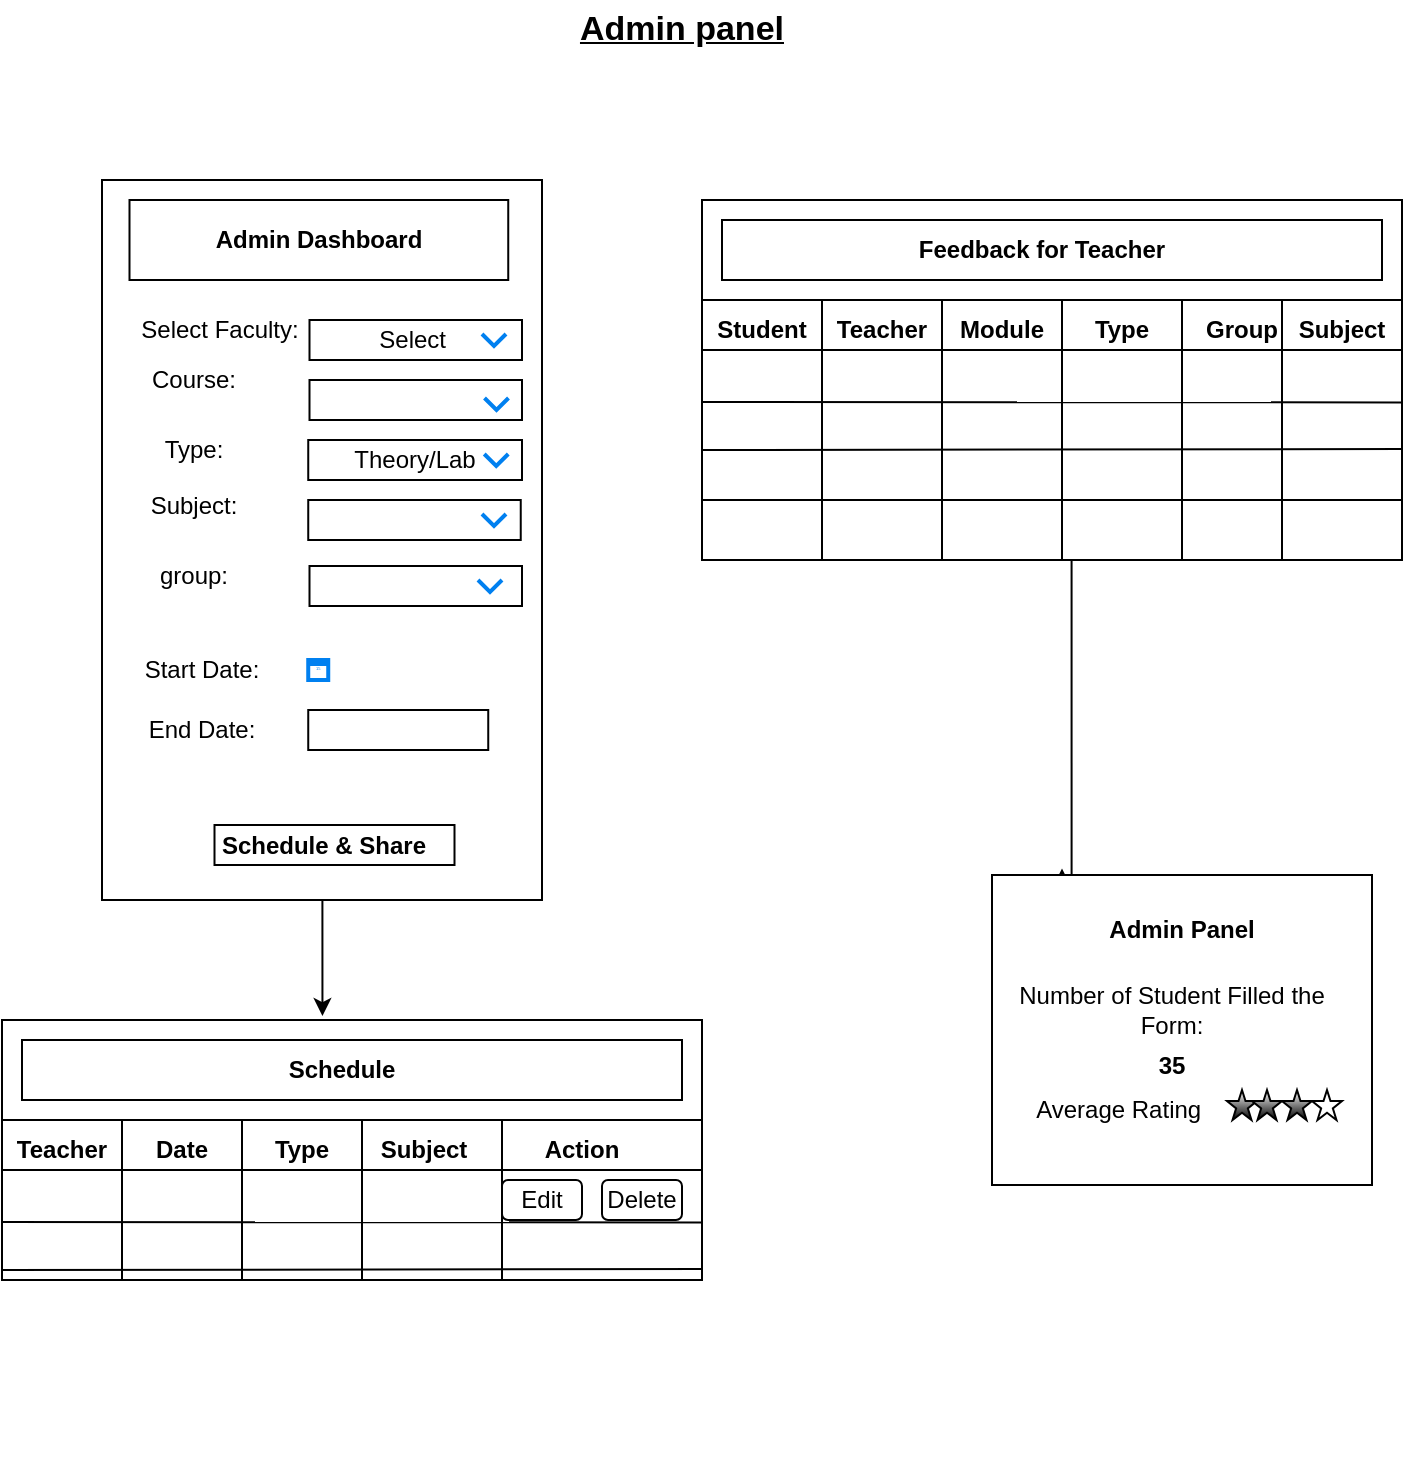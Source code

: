 <mxfile version="27.0.9">
  <diagram name="Page-1" id="Tu4kRcu06oRPLJn_oZ1z">
    <mxGraphModel dx="1036" dy="626" grid="1" gridSize="10" guides="1" tooltips="1" connect="1" arrows="1" fold="1" page="1" pageScale="1" pageWidth="850" pageHeight="1100" math="0" shadow="0">
      <root>
        <mxCell id="0" />
        <mxCell id="1" parent="0" />
        <mxCell id="CcBooAkaATKGS0y26Iw6-19" value="Admin panel" style="text;strokeColor=none;align=center;fillColor=none;html=1;verticalAlign=middle;whiteSpace=wrap;rounded=0;fontStyle=5;fontSize=17;" vertex="1" parent="1">
          <mxGeometry x="300" y="40" width="240" height="30" as="geometry" />
        </mxCell>
        <mxCell id="CcBooAkaATKGS0y26Iw6-183" value="" style="edgeStyle=orthogonalEdgeStyle;rounded=0;orthogonalLoop=1;jettySize=auto;html=1;entryX=0.481;entryY=-0.018;entryDx=0;entryDy=0;entryPerimeter=0;" edge="1" parent="1">
          <mxGeometry relative="1" as="geometry">
            <mxPoint x="190.63" y="410" as="sourcePoint" />
            <mxPoint x="240.23" y="548.02" as="targetPoint" />
            <Array as="points">
              <mxPoint x="242" y="410" />
              <mxPoint x="242" y="481" />
              <mxPoint x="240" y="481" />
            </Array>
          </mxGeometry>
        </mxCell>
        <mxCell id="CcBooAkaATKGS0y26Iw6-37" value="" style="rounded=0;whiteSpace=wrap;html=1;" vertex="1" parent="1">
          <mxGeometry x="130" y="130" width="220" height="360" as="geometry" />
        </mxCell>
        <mxCell id="CcBooAkaATKGS0y26Iw6-38" value="&lt;b&gt;Admin Dashboard&lt;/b&gt;" style="rounded=0;whiteSpace=wrap;html=1;" vertex="1" parent="1">
          <mxGeometry x="143.75" y="140" width="189.37" height="40" as="geometry" />
        </mxCell>
        <mxCell id="CcBooAkaATKGS0y26Iw6-39" value="Select Faculty:" style="text;strokeColor=none;align=center;fillColor=none;html=1;verticalAlign=middle;whiteSpace=wrap;rounded=0;" vertex="1" parent="1">
          <mxGeometry x="138.75" y="190" width="100" height="30" as="geometry" />
        </mxCell>
        <mxCell id="CcBooAkaATKGS0y26Iw6-40" value="Select&amp;nbsp;" style="rounded=0;whiteSpace=wrap;html=1;" vertex="1" parent="1">
          <mxGeometry x="233.75" y="200" width="106.25" height="20" as="geometry" />
        </mxCell>
        <mxCell id="CcBooAkaATKGS0y26Iw6-41" value="Type:" style="text;strokeColor=none;align=center;fillColor=none;html=1;verticalAlign=middle;whiteSpace=wrap;rounded=0;" vertex="1" parent="1">
          <mxGeometry x="146.25" y="250" width="60" height="30" as="geometry" />
        </mxCell>
        <mxCell id="CcBooAkaATKGS0y26Iw6-42" value="Theory/Lab" style="rounded=0;whiteSpace=wrap;html=1;" vertex="1" parent="1">
          <mxGeometry x="233.12" y="260" width="106.88" height="20" as="geometry" />
        </mxCell>
        <mxCell id="CcBooAkaATKGS0y26Iw6-43" value="" style="html=1;verticalLabelPosition=bottom;labelBackgroundColor=#ffffff;verticalAlign=top;shadow=0;dashed=0;strokeWidth=2;shape=mxgraph.ios7.misc.down;strokeColor=#0080f0;" vertex="1" parent="1">
          <mxGeometry x="320" y="207" width="12" height="6" as="geometry" />
        </mxCell>
        <mxCell id="CcBooAkaATKGS0y26Iw6-45" value="Start Date:" style="text;strokeColor=none;align=center;fillColor=none;html=1;verticalAlign=middle;whiteSpace=wrap;rounded=0;" vertex="1" parent="1">
          <mxGeometry x="150" y="360" width="60" height="30" as="geometry" />
        </mxCell>
        <mxCell id="CcBooAkaATKGS0y26Iw6-46" value="End Date:" style="text;strokeColor=none;align=center;fillColor=none;html=1;verticalAlign=middle;whiteSpace=wrap;rounded=0;" vertex="1" parent="1">
          <mxGeometry x="150" y="390" width="60" height="30" as="geometry" />
        </mxCell>
        <mxCell id="CcBooAkaATKGS0y26Iw6-50" value="" style="rounded=0;whiteSpace=wrap;html=1;" vertex="1" parent="1">
          <mxGeometry x="186.25" y="452.5" width="120" height="20" as="geometry" />
        </mxCell>
        <mxCell id="CcBooAkaATKGS0y26Iw6-51" value="Schedule &amp;amp; Share" style="text;strokeColor=none;align=center;fillColor=none;html=1;verticalAlign=middle;whiteSpace=wrap;rounded=0;fontStyle=1" vertex="1" parent="1">
          <mxGeometry x="186.25" y="447.5" width="110" height="30" as="geometry" />
        </mxCell>
        <mxCell id="CcBooAkaATKGS0y26Iw6-52" value="" style="html=1;verticalLabelPosition=bottom;align=center;labelBackgroundColor=#ffffff;verticalAlign=top;strokeWidth=2;strokeColor=#0080F0;shadow=0;dashed=0;shape=mxgraph.ios7.icons.calendar;" vertex="1" parent="1">
          <mxGeometry x="233.12" y="370" width="10" height="10" as="geometry" />
        </mxCell>
        <mxCell id="CcBooAkaATKGS0y26Iw6-53" value="" style="rounded=0;whiteSpace=wrap;html=1;" vertex="1" parent="1">
          <mxGeometry x="233.12" y="395" width="90" height="20" as="geometry" />
        </mxCell>
        <mxCell id="CcBooAkaATKGS0y26Iw6-185" value="" style="edgeStyle=orthogonalEdgeStyle;rounded=0;orthogonalLoop=1;jettySize=auto;html=1;entryX=0.159;entryY=0.011;entryDx=0;entryDy=0;entryPerimeter=0;" edge="1" parent="1">
          <mxGeometry relative="1" as="geometry">
            <mxPoint x="614.79" y="315" as="sourcePoint" />
            <mxPoint x="610" y="474.205" as="targetPoint" />
            <Array as="points">
              <mxPoint x="615" y="485" />
              <mxPoint x="610" y="485" />
            </Array>
          </mxGeometry>
        </mxCell>
        <mxCell id="CcBooAkaATKGS0y26Iw6-54" value="" style="rounded=0;whiteSpace=wrap;html=1;" vertex="1" parent="1">
          <mxGeometry x="430" y="140" width="350" height="180" as="geometry" />
        </mxCell>
        <mxCell id="CcBooAkaATKGS0y26Iw6-55" value="" style="rounded=0;whiteSpace=wrap;html=1;" vertex="1" parent="1">
          <mxGeometry x="440" y="150" width="330" height="30" as="geometry" />
        </mxCell>
        <mxCell id="CcBooAkaATKGS0y26Iw6-56" value="Feedback for Teacher" style="text;strokeColor=none;align=center;fillColor=none;html=1;verticalAlign=middle;whiteSpace=wrap;rounded=0;fontStyle=1" vertex="1" parent="1">
          <mxGeometry x="530" y="150" width="140" height="30" as="geometry" />
        </mxCell>
        <mxCell id="CcBooAkaATKGS0y26Iw6-57" value="" style="rounded=0;whiteSpace=wrap;html=1;" vertex="1" parent="1">
          <mxGeometry x="430" y="190" width="350" height="100" as="geometry" />
        </mxCell>
        <mxCell id="CcBooAkaATKGS0y26Iw6-72" value="" style="line;strokeWidth=1;rotatable=0;dashed=0;labelPosition=right;align=left;verticalAlign=middle;spacingTop=0;spacingLeft=6;points=[];portConstraint=eastwest;" vertex="1" parent="1">
          <mxGeometry x="430" y="210" width="350" height="10" as="geometry" />
        </mxCell>
        <mxCell id="CcBooAkaATKGS0y26Iw6-76" value="" style="endArrow=none;html=1;rounded=0;entryX=1;entryY=0.75;entryDx=0;entryDy=0;" edge="1" parent="1">
          <mxGeometry relative="1" as="geometry">
            <mxPoint x="430" y="265" as="sourcePoint" />
            <mxPoint x="780" y="264.5" as="targetPoint" />
          </mxGeometry>
        </mxCell>
        <mxCell id="CcBooAkaATKGS0y26Iw6-82" value="" style="endArrow=none;html=1;rounded=0;entryX=1;entryY=0.5;entryDx=0;entryDy=0;" edge="1" parent="1">
          <mxGeometry relative="1" as="geometry">
            <mxPoint x="430" y="241" as="sourcePoint" />
            <mxPoint x="780" y="241.2" as="targetPoint" />
          </mxGeometry>
        </mxCell>
        <mxCell id="CcBooAkaATKGS0y26Iw6-86" value="" style="shape=partialRectangle;whiteSpace=wrap;html=1;right=0;top=0;bottom=0;fillColor=none;routingCenterX=-0.5;" vertex="1" parent="1">
          <mxGeometry x="490" y="190" width="120" height="130" as="geometry" />
        </mxCell>
        <mxCell id="CcBooAkaATKGS0y26Iw6-87" value="" style="shape=partialRectangle;whiteSpace=wrap;html=1;top=0;bottom=0;fillColor=none;" vertex="1" parent="1">
          <mxGeometry x="550" y="190" width="120" height="130" as="geometry" />
        </mxCell>
        <mxCell id="CcBooAkaATKGS0y26Iw6-88" value="" style="shape=partialRectangle;whiteSpace=wrap;html=1;top=0;bottom=0;fillColor=none;" vertex="1" parent="1">
          <mxGeometry x="610" y="190" width="110" height="130" as="geometry" />
        </mxCell>
        <mxCell id="CcBooAkaATKGS0y26Iw6-93" value="Student" style="text;strokeColor=none;align=center;fillColor=none;html=1;verticalAlign=middle;whiteSpace=wrap;rounded=0;fontStyle=1" vertex="1" parent="1">
          <mxGeometry x="430" y="190" width="60" height="30" as="geometry" />
        </mxCell>
        <mxCell id="CcBooAkaATKGS0y26Iw6-94" value="Teacher" style="text;strokeColor=none;align=center;fillColor=none;html=1;verticalAlign=middle;whiteSpace=wrap;rounded=0;fontStyle=1" vertex="1" parent="1">
          <mxGeometry x="490" y="190" width="60" height="30" as="geometry" />
        </mxCell>
        <mxCell id="CcBooAkaATKGS0y26Iw6-95" value="Module" style="text;strokeColor=none;align=center;fillColor=none;html=1;verticalAlign=middle;whiteSpace=wrap;rounded=0;fontStyle=1" vertex="1" parent="1">
          <mxGeometry x="550" y="190" width="60" height="30" as="geometry" />
        </mxCell>
        <mxCell id="CcBooAkaATKGS0y26Iw6-96" value="Type" style="text;strokeColor=none;align=center;fillColor=none;html=1;verticalAlign=middle;whiteSpace=wrap;rounded=0;fontStyle=1" vertex="1" parent="1">
          <mxGeometry x="610" y="190" width="60" height="30" as="geometry" />
        </mxCell>
        <mxCell id="CcBooAkaATKGS0y26Iw6-97" value="Group" style="text;strokeColor=none;align=center;fillColor=none;html=1;verticalAlign=middle;whiteSpace=wrap;rounded=0;fontStyle=1" vertex="1" parent="1">
          <mxGeometry x="670" y="190" width="60" height="30" as="geometry" />
        </mxCell>
        <mxCell id="CcBooAkaATKGS0y26Iw6-98" value="Subject" style="text;strokeColor=none;align=center;fillColor=none;html=1;verticalAlign=middle;whiteSpace=wrap;rounded=0;fontStyle=1" vertex="1" parent="1">
          <mxGeometry x="720" y="190" width="60" height="30" as="geometry" />
        </mxCell>
        <mxCell id="CcBooAkaATKGS0y26Iw6-154" value="" style="rounded=1;whiteSpace=wrap;html=1;" vertex="1" parent="1">
          <mxGeometry x="286.25" y="780" width="53.75" as="geometry" />
        </mxCell>
        <mxCell id="CcBooAkaATKGS0y26Iw6-168" value="" style="rounded=0;whiteSpace=wrap;html=1;" vertex="1" parent="1">
          <mxGeometry x="575" y="477.5" width="190" height="155" as="geometry" />
        </mxCell>
        <mxCell id="CcBooAkaATKGS0y26Iw6-169" value="Admin Panel" style="text;strokeColor=none;align=center;fillColor=none;html=1;verticalAlign=middle;whiteSpace=wrap;rounded=0;fontStyle=1" vertex="1" parent="1">
          <mxGeometry x="620" y="490" width="100" height="30" as="geometry" />
        </mxCell>
        <mxCell id="CcBooAkaATKGS0y26Iw6-170" value="Number of Student Filled the Form:" style="text;strokeColor=none;align=center;fillColor=none;html=1;verticalAlign=middle;whiteSpace=wrap;rounded=0;" vertex="1" parent="1">
          <mxGeometry x="575" y="530" width="180" height="30" as="geometry" />
        </mxCell>
        <mxCell id="CcBooAkaATKGS0y26Iw6-171" value="35&lt;div&gt;&lt;br&gt;&lt;/div&gt;" style="text;strokeColor=none;align=center;fillColor=none;html=1;verticalAlign=middle;whiteSpace=wrap;rounded=0;fontStyle=1" vertex="1" parent="1">
          <mxGeometry x="635" y="575" width="60" height="10" as="geometry" />
        </mxCell>
        <mxCell id="CcBooAkaATKGS0y26Iw6-172" value="Average Rating&amp;nbsp;" style="text;strokeColor=none;align=center;fillColor=none;html=1;verticalAlign=middle;whiteSpace=wrap;rounded=0;" vertex="1" parent="1">
          <mxGeometry x="595" y="580" width="90" height="30" as="geometry" />
        </mxCell>
        <mxCell id="CcBooAkaATKGS0y26Iw6-173" value="" style="verticalLabelPosition=bottom;verticalAlign=top;html=1;shape=mxgraph.basic.star;whiteSpace=wrap;fillColor=default;gradientColor=default;" vertex="1" parent="1">
          <mxGeometry x="692.5" y="585" width="15" height="15" as="geometry" />
        </mxCell>
        <mxCell id="CcBooAkaATKGS0y26Iw6-176" value="" style="verticalLabelPosition=bottom;verticalAlign=top;html=1;shape=mxgraph.basic.star;whiteSpace=wrap;fillColor=default;gradientColor=default;" vertex="1" parent="1">
          <mxGeometry x="705" y="585" width="15" height="15" as="geometry" />
        </mxCell>
        <mxCell id="CcBooAkaATKGS0y26Iw6-177" value="" style="verticalLabelPosition=bottom;verticalAlign=top;html=1;shape=mxgraph.basic.star;whiteSpace=wrap;fillColor=default;gradientColor=default;" vertex="1" parent="1">
          <mxGeometry x="720" y="585" width="15" height="15" as="geometry" />
        </mxCell>
        <mxCell id="CcBooAkaATKGS0y26Iw6-178" value="" style="verticalLabelPosition=bottom;verticalAlign=top;html=1;shape=mxgraph.basic.star;whiteSpace=wrap;fillColor=default;gradientColor=none;" vertex="1" parent="1">
          <mxGeometry x="735" y="585" width="15" height="15" as="geometry" />
        </mxCell>
        <mxCell id="CcBooAkaATKGS0y26Iw6-205" value="" style="rounded=0;whiteSpace=wrap;html=1;" vertex="1" parent="1">
          <mxGeometry x="80" y="550" width="350" height="110" as="geometry" />
        </mxCell>
        <mxCell id="CcBooAkaATKGS0y26Iw6-206" value="" style="rounded=0;whiteSpace=wrap;html=1;" vertex="1" parent="1">
          <mxGeometry x="90" y="560" width="330" height="30" as="geometry" />
        </mxCell>
        <mxCell id="CcBooAkaATKGS0y26Iw6-207" value="Schedule" style="text;strokeColor=none;align=center;fillColor=none;html=1;verticalAlign=middle;whiteSpace=wrap;rounded=0;fontStyle=1" vertex="1" parent="1">
          <mxGeometry x="180" y="560" width="140" height="30" as="geometry" />
        </mxCell>
        <mxCell id="CcBooAkaATKGS0y26Iw6-208" value="" style="rounded=0;whiteSpace=wrap;html=1;" vertex="1" parent="1">
          <mxGeometry x="80" y="600" width="350" height="80" as="geometry" />
        </mxCell>
        <mxCell id="CcBooAkaATKGS0y26Iw6-209" value="" style="line;strokeWidth=1;rotatable=0;dashed=0;labelPosition=right;align=left;verticalAlign=middle;spacingTop=0;spacingLeft=6;points=[];portConstraint=eastwest;" vertex="1" parent="1">
          <mxGeometry x="80" y="620" width="350" height="10" as="geometry" />
        </mxCell>
        <mxCell id="CcBooAkaATKGS0y26Iw6-210" value="" style="endArrow=none;html=1;rounded=0;entryX=1;entryY=0.75;entryDx=0;entryDy=0;" edge="1" parent="1">
          <mxGeometry relative="1" as="geometry">
            <mxPoint x="80" y="675" as="sourcePoint" />
            <mxPoint x="430" y="674.5" as="targetPoint" />
          </mxGeometry>
        </mxCell>
        <mxCell id="CcBooAkaATKGS0y26Iw6-211" value="" style="endArrow=none;html=1;rounded=0;entryX=1;entryY=0.5;entryDx=0;entryDy=0;" edge="1" parent="1">
          <mxGeometry relative="1" as="geometry">
            <mxPoint x="80" y="651" as="sourcePoint" />
            <mxPoint x="430" y="651.2" as="targetPoint" />
          </mxGeometry>
        </mxCell>
        <mxCell id="CcBooAkaATKGS0y26Iw6-212" value="" style="shape=partialRectangle;whiteSpace=wrap;html=1;right=0;top=0;bottom=0;fillColor=none;routingCenterX=-0.5;" vertex="1" parent="1">
          <mxGeometry x="140" y="600" width="120" height="80" as="geometry" />
        </mxCell>
        <mxCell id="CcBooAkaATKGS0y26Iw6-213" value="" style="shape=partialRectangle;whiteSpace=wrap;html=1;top=0;bottom=0;fillColor=none;" vertex="1" parent="1">
          <mxGeometry x="200" y="600" width="60" height="80" as="geometry" />
        </mxCell>
        <mxCell id="CcBooAkaATKGS0y26Iw6-214" value="Teacher" style="text;strokeColor=none;align=center;fillColor=none;html=1;verticalAlign=middle;whiteSpace=wrap;rounded=0;fontStyle=1" vertex="1" parent="1">
          <mxGeometry x="80" y="600" width="60" height="30" as="geometry" />
        </mxCell>
        <mxCell id="CcBooAkaATKGS0y26Iw6-215" value="Type" style="text;strokeColor=none;align=center;fillColor=none;html=1;verticalAlign=middle;whiteSpace=wrap;rounded=0;fontStyle=1" vertex="1" parent="1">
          <mxGeometry x="200" y="600" width="60" height="30" as="geometry" />
        </mxCell>
        <mxCell id="CcBooAkaATKGS0y26Iw6-216" value="Subject" style="text;strokeColor=none;align=center;fillColor=none;html=1;verticalAlign=middle;whiteSpace=wrap;rounded=0;fontStyle=1" vertex="1" parent="1">
          <mxGeometry x="261.25" y="600" width="60" height="30" as="geometry" />
        </mxCell>
        <mxCell id="CcBooAkaATKGS0y26Iw6-217" value="" style="shape=partialRectangle;whiteSpace=wrap;html=1;right=0;top=0;bottom=0;fillColor=none;routingCenterX=-0.5;" vertex="1" parent="1">
          <mxGeometry x="330" y="600" width="110" height="80" as="geometry" />
        </mxCell>
        <mxCell id="CcBooAkaATKGS0y26Iw6-218" value="Action" style="text;strokeColor=none;align=center;fillColor=none;html=1;verticalAlign=middle;whiteSpace=wrap;rounded=0;fontStyle=1" vertex="1" parent="1">
          <mxGeometry x="340" y="600" width="60" height="30" as="geometry" />
        </mxCell>
        <mxCell id="CcBooAkaATKGS0y26Iw6-219" value="Date" style="text;strokeColor=none;align=center;fillColor=none;html=1;verticalAlign=middle;whiteSpace=wrap;rounded=0;fontStyle=1" vertex="1" parent="1">
          <mxGeometry x="140" y="600" width="60" height="30" as="geometry" />
        </mxCell>
        <mxCell id="CcBooAkaATKGS0y26Iw6-220" value="" style="rounded=1;whiteSpace=wrap;html=1;" vertex="1" parent="1">
          <mxGeometry x="330" y="630" width="40" height="20" as="geometry" />
        </mxCell>
        <mxCell id="CcBooAkaATKGS0y26Iw6-221" value="" style="rounded=1;whiteSpace=wrap;html=1;" vertex="1" parent="1">
          <mxGeometry x="380" y="630" width="40" height="20" as="geometry" />
        </mxCell>
        <mxCell id="CcBooAkaATKGS0y26Iw6-222" value="Edit" style="text;strokeColor=none;align=center;fillColor=none;html=1;verticalAlign=middle;whiteSpace=wrap;rounded=0;" vertex="1" parent="1">
          <mxGeometry x="320" y="625" width="60" height="30" as="geometry" />
        </mxCell>
        <mxCell id="CcBooAkaATKGS0y26Iw6-223" value="Delete" style="text;strokeColor=none;align=center;fillColor=none;html=1;verticalAlign=middle;whiteSpace=wrap;rounded=0;" vertex="1" parent="1">
          <mxGeometry x="370" y="625" width="60" height="30" as="geometry" />
        </mxCell>
        <mxCell id="CcBooAkaATKGS0y26Iw6-224" value="Course:" style="text;strokeColor=none;align=center;fillColor=none;html=1;verticalAlign=middle;whiteSpace=wrap;rounded=0;" vertex="1" parent="1">
          <mxGeometry x="146.25" y="215" width="60" height="30" as="geometry" />
        </mxCell>
        <mxCell id="CcBooAkaATKGS0y26Iw6-226" value="" style="rounded=0;whiteSpace=wrap;html=1;" vertex="1" parent="1">
          <mxGeometry x="233.75" y="230" width="106.25" height="20" as="geometry" />
        </mxCell>
        <mxCell id="CcBooAkaATKGS0y26Iw6-228" value="" style="html=1;verticalLabelPosition=bottom;labelBackgroundColor=#ffffff;verticalAlign=top;shadow=0;dashed=0;strokeWidth=2;shape=mxgraph.ios7.misc.down;strokeColor=#0080f0;" vertex="1" parent="1">
          <mxGeometry x="321.25" y="239" width="12" height="6" as="geometry" />
        </mxCell>
        <mxCell id="CcBooAkaATKGS0y26Iw6-229" value="" style="html=1;verticalLabelPosition=bottom;labelBackgroundColor=#ffffff;verticalAlign=top;shadow=0;dashed=0;strokeWidth=2;shape=mxgraph.ios7.misc.down;strokeColor=#0080f0;" vertex="1" parent="1">
          <mxGeometry x="321.12" y="267" width="12" height="6" as="geometry" />
        </mxCell>
        <mxCell id="CcBooAkaATKGS0y26Iw6-233" value="Subject:" style="text;strokeColor=none;align=center;fillColor=none;html=1;verticalAlign=middle;whiteSpace=wrap;rounded=0;" vertex="1" parent="1">
          <mxGeometry x="146.25" y="273" width="60" height="40" as="geometry" />
        </mxCell>
        <mxCell id="CcBooAkaATKGS0y26Iw6-234" value="" style="rounded=0;whiteSpace=wrap;html=1;" vertex="1" parent="1">
          <mxGeometry x="233.12" y="290" width="106.25" height="20" as="geometry" />
        </mxCell>
        <mxCell id="CcBooAkaATKGS0y26Iw6-235" value="group:" style="text;strokeColor=none;align=center;fillColor=none;html=1;verticalAlign=middle;whiteSpace=wrap;rounded=0;" vertex="1" parent="1">
          <mxGeometry x="146.25" y="313" width="60" height="30" as="geometry" />
        </mxCell>
        <mxCell id="CcBooAkaATKGS0y26Iw6-236" value="" style="rounded=0;whiteSpace=wrap;html=1;" vertex="1" parent="1">
          <mxGeometry x="233.75" y="323" width="106.25" height="20" as="geometry" />
        </mxCell>
        <mxCell id="CcBooAkaATKGS0y26Iw6-237" value="" style="html=1;verticalLabelPosition=bottom;labelBackgroundColor=#ffffff;verticalAlign=top;shadow=0;dashed=0;strokeWidth=2;shape=mxgraph.ios7.misc.down;strokeColor=#0080f0;" vertex="1" parent="1">
          <mxGeometry x="320" y="297" width="12" height="6" as="geometry" />
        </mxCell>
        <mxCell id="CcBooAkaATKGS0y26Iw6-238" value="" style="html=1;verticalLabelPosition=bottom;labelBackgroundColor=#ffffff;verticalAlign=top;shadow=0;dashed=0;strokeWidth=2;shape=mxgraph.ios7.misc.down;strokeColor=#0080f0;" vertex="1" parent="1">
          <mxGeometry x="318" y="330" width="12" height="6" as="geometry" />
        </mxCell>
      </root>
    </mxGraphModel>
  </diagram>
</mxfile>
